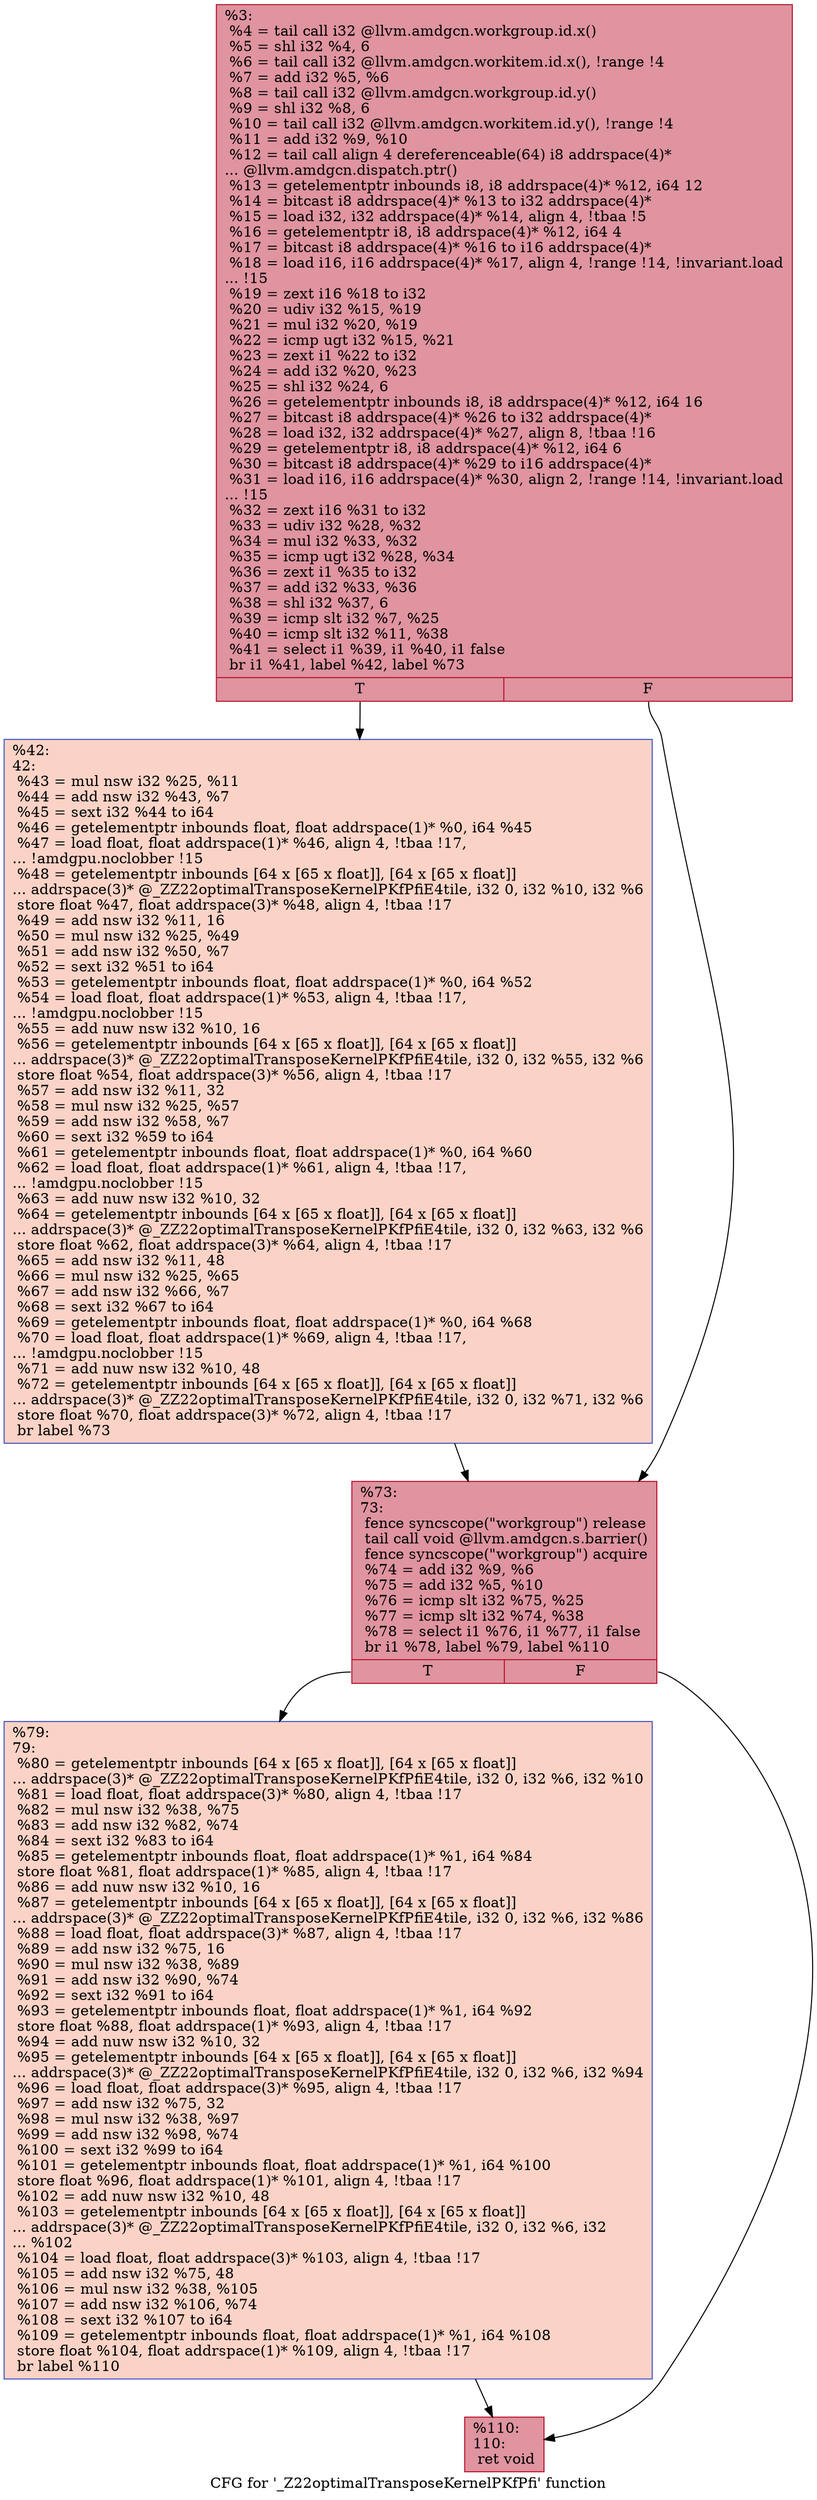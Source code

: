 digraph "CFG for '_Z22optimalTransposeKernelPKfPfi' function" {
	label="CFG for '_Z22optimalTransposeKernelPKfPfi' function";

	Node0x6241350 [shape=record,color="#b70d28ff", style=filled, fillcolor="#b70d2870",label="{%3:\l  %4 = tail call i32 @llvm.amdgcn.workgroup.id.x()\l  %5 = shl i32 %4, 6\l  %6 = tail call i32 @llvm.amdgcn.workitem.id.x(), !range !4\l  %7 = add i32 %5, %6\l  %8 = tail call i32 @llvm.amdgcn.workgroup.id.y()\l  %9 = shl i32 %8, 6\l  %10 = tail call i32 @llvm.amdgcn.workitem.id.y(), !range !4\l  %11 = add i32 %9, %10\l  %12 = tail call align 4 dereferenceable(64) i8 addrspace(4)*\l... @llvm.amdgcn.dispatch.ptr()\l  %13 = getelementptr inbounds i8, i8 addrspace(4)* %12, i64 12\l  %14 = bitcast i8 addrspace(4)* %13 to i32 addrspace(4)*\l  %15 = load i32, i32 addrspace(4)* %14, align 4, !tbaa !5\l  %16 = getelementptr i8, i8 addrspace(4)* %12, i64 4\l  %17 = bitcast i8 addrspace(4)* %16 to i16 addrspace(4)*\l  %18 = load i16, i16 addrspace(4)* %17, align 4, !range !14, !invariant.load\l... !15\l  %19 = zext i16 %18 to i32\l  %20 = udiv i32 %15, %19\l  %21 = mul i32 %20, %19\l  %22 = icmp ugt i32 %15, %21\l  %23 = zext i1 %22 to i32\l  %24 = add i32 %20, %23\l  %25 = shl i32 %24, 6\l  %26 = getelementptr inbounds i8, i8 addrspace(4)* %12, i64 16\l  %27 = bitcast i8 addrspace(4)* %26 to i32 addrspace(4)*\l  %28 = load i32, i32 addrspace(4)* %27, align 8, !tbaa !16\l  %29 = getelementptr i8, i8 addrspace(4)* %12, i64 6\l  %30 = bitcast i8 addrspace(4)* %29 to i16 addrspace(4)*\l  %31 = load i16, i16 addrspace(4)* %30, align 2, !range !14, !invariant.load\l... !15\l  %32 = zext i16 %31 to i32\l  %33 = udiv i32 %28, %32\l  %34 = mul i32 %33, %32\l  %35 = icmp ugt i32 %28, %34\l  %36 = zext i1 %35 to i32\l  %37 = add i32 %33, %36\l  %38 = shl i32 %37, 6\l  %39 = icmp slt i32 %7, %25\l  %40 = icmp slt i32 %11, %38\l  %41 = select i1 %39, i1 %40, i1 false\l  br i1 %41, label %42, label %73\l|{<s0>T|<s1>F}}"];
	Node0x6241350:s0 -> Node0x6245bf0;
	Node0x6241350:s1 -> Node0x6245c80;
	Node0x6245bf0 [shape=record,color="#3d50c3ff", style=filled, fillcolor="#f59c7d70",label="{%42:\l42:                                               \l  %43 = mul nsw i32 %25, %11\l  %44 = add nsw i32 %43, %7\l  %45 = sext i32 %44 to i64\l  %46 = getelementptr inbounds float, float addrspace(1)* %0, i64 %45\l  %47 = load float, float addrspace(1)* %46, align 4, !tbaa !17,\l... !amdgpu.noclobber !15\l  %48 = getelementptr inbounds [64 x [65 x float]], [64 x [65 x float]]\l... addrspace(3)* @_ZZ22optimalTransposeKernelPKfPfiE4tile, i32 0, i32 %10, i32 %6\l  store float %47, float addrspace(3)* %48, align 4, !tbaa !17\l  %49 = add nsw i32 %11, 16\l  %50 = mul nsw i32 %25, %49\l  %51 = add nsw i32 %50, %7\l  %52 = sext i32 %51 to i64\l  %53 = getelementptr inbounds float, float addrspace(1)* %0, i64 %52\l  %54 = load float, float addrspace(1)* %53, align 4, !tbaa !17,\l... !amdgpu.noclobber !15\l  %55 = add nuw nsw i32 %10, 16\l  %56 = getelementptr inbounds [64 x [65 x float]], [64 x [65 x float]]\l... addrspace(3)* @_ZZ22optimalTransposeKernelPKfPfiE4tile, i32 0, i32 %55, i32 %6\l  store float %54, float addrspace(3)* %56, align 4, !tbaa !17\l  %57 = add nsw i32 %11, 32\l  %58 = mul nsw i32 %25, %57\l  %59 = add nsw i32 %58, %7\l  %60 = sext i32 %59 to i64\l  %61 = getelementptr inbounds float, float addrspace(1)* %0, i64 %60\l  %62 = load float, float addrspace(1)* %61, align 4, !tbaa !17,\l... !amdgpu.noclobber !15\l  %63 = add nuw nsw i32 %10, 32\l  %64 = getelementptr inbounds [64 x [65 x float]], [64 x [65 x float]]\l... addrspace(3)* @_ZZ22optimalTransposeKernelPKfPfiE4tile, i32 0, i32 %63, i32 %6\l  store float %62, float addrspace(3)* %64, align 4, !tbaa !17\l  %65 = add nsw i32 %11, 48\l  %66 = mul nsw i32 %25, %65\l  %67 = add nsw i32 %66, %7\l  %68 = sext i32 %67 to i64\l  %69 = getelementptr inbounds float, float addrspace(1)* %0, i64 %68\l  %70 = load float, float addrspace(1)* %69, align 4, !tbaa !17,\l... !amdgpu.noclobber !15\l  %71 = add nuw nsw i32 %10, 48\l  %72 = getelementptr inbounds [64 x [65 x float]], [64 x [65 x float]]\l... addrspace(3)* @_ZZ22optimalTransposeKernelPKfPfiE4tile, i32 0, i32 %71, i32 %6\l  store float %70, float addrspace(3)* %72, align 4, !tbaa !17\l  br label %73\l}"];
	Node0x6245bf0 -> Node0x6245c80;
	Node0x6245c80 [shape=record,color="#b70d28ff", style=filled, fillcolor="#b70d2870",label="{%73:\l73:                                               \l  fence syncscope(\"workgroup\") release\l  tail call void @llvm.amdgcn.s.barrier()\l  fence syncscope(\"workgroup\") acquire\l  %74 = add i32 %9, %6\l  %75 = add i32 %5, %10\l  %76 = icmp slt i32 %75, %25\l  %77 = icmp slt i32 %74, %38\l  %78 = select i1 %76, i1 %77, i1 false\l  br i1 %78, label %79, label %110\l|{<s0>T|<s1>F}}"];
	Node0x6245c80:s0 -> Node0x6248300;
	Node0x6245c80:s1 -> Node0x6248390;
	Node0x6248300 [shape=record,color="#3d50c3ff", style=filled, fillcolor="#f59c7d70",label="{%79:\l79:                                               \l  %80 = getelementptr inbounds [64 x [65 x float]], [64 x [65 x float]]\l... addrspace(3)* @_ZZ22optimalTransposeKernelPKfPfiE4tile, i32 0, i32 %6, i32 %10\l  %81 = load float, float addrspace(3)* %80, align 4, !tbaa !17\l  %82 = mul nsw i32 %38, %75\l  %83 = add nsw i32 %82, %74\l  %84 = sext i32 %83 to i64\l  %85 = getelementptr inbounds float, float addrspace(1)* %1, i64 %84\l  store float %81, float addrspace(1)* %85, align 4, !tbaa !17\l  %86 = add nuw nsw i32 %10, 16\l  %87 = getelementptr inbounds [64 x [65 x float]], [64 x [65 x float]]\l... addrspace(3)* @_ZZ22optimalTransposeKernelPKfPfiE4tile, i32 0, i32 %6, i32 %86\l  %88 = load float, float addrspace(3)* %87, align 4, !tbaa !17\l  %89 = add nsw i32 %75, 16\l  %90 = mul nsw i32 %38, %89\l  %91 = add nsw i32 %90, %74\l  %92 = sext i32 %91 to i64\l  %93 = getelementptr inbounds float, float addrspace(1)* %1, i64 %92\l  store float %88, float addrspace(1)* %93, align 4, !tbaa !17\l  %94 = add nuw nsw i32 %10, 32\l  %95 = getelementptr inbounds [64 x [65 x float]], [64 x [65 x float]]\l... addrspace(3)* @_ZZ22optimalTransposeKernelPKfPfiE4tile, i32 0, i32 %6, i32 %94\l  %96 = load float, float addrspace(3)* %95, align 4, !tbaa !17\l  %97 = add nsw i32 %75, 32\l  %98 = mul nsw i32 %38, %97\l  %99 = add nsw i32 %98, %74\l  %100 = sext i32 %99 to i64\l  %101 = getelementptr inbounds float, float addrspace(1)* %1, i64 %100\l  store float %96, float addrspace(1)* %101, align 4, !tbaa !17\l  %102 = add nuw nsw i32 %10, 48\l  %103 = getelementptr inbounds [64 x [65 x float]], [64 x [65 x float]]\l... addrspace(3)* @_ZZ22optimalTransposeKernelPKfPfiE4tile, i32 0, i32 %6, i32\l... %102\l  %104 = load float, float addrspace(3)* %103, align 4, !tbaa !17\l  %105 = add nsw i32 %75, 48\l  %106 = mul nsw i32 %38, %105\l  %107 = add nsw i32 %106, %74\l  %108 = sext i32 %107 to i64\l  %109 = getelementptr inbounds float, float addrspace(1)* %1, i64 %108\l  store float %104, float addrspace(1)* %109, align 4, !tbaa !17\l  br label %110\l}"];
	Node0x6248300 -> Node0x6248390;
	Node0x6248390 [shape=record,color="#b70d28ff", style=filled, fillcolor="#b70d2870",label="{%110:\l110:                                              \l  ret void\l}"];
}
